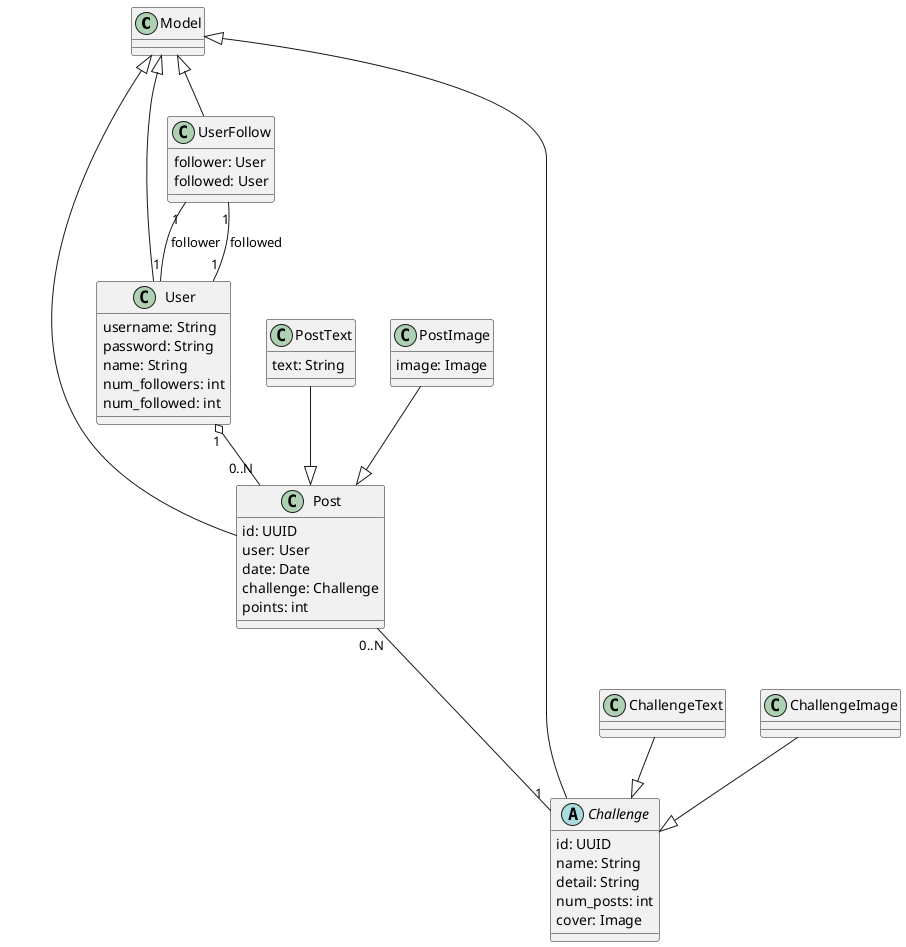 @startuml

class Model {

}

class User {
    username: String
    password: String
    name: String
    num_followers: int
    num_followed: int
}

class UserFollow{
    follower: User
    followed: User
}

class Post {
    id: UUID
    user: User
    date: Date 
    challenge: Challenge
    points: int

}

abstract Challenge {
    id: UUID
    name: String
    detail: String
    num_posts: int
    cover: Image
}

class ChallengeText {

}

class ChallengeImage {
    
}

class PostText {
    text: String
}

class PostImage {
    image: Image
}




User "1" o-- "0..N" Post
UserFollow "1" -- "1" User : follower
UserFollow "1" -- "1" User : followed
Post "0..N" --- "1" Challenge
PostImage --|> Post
PostText --|> Post
ChallengeImage --|> Challenge
ChallengeText --|> Challenge

Model <|-- User
Model <|-- UserFollow
Model <|-- Challenge
Model <|-- Post
@enduml
